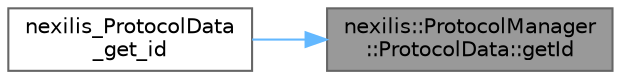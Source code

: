 digraph "nexilis::ProtocolManager::ProtocolData::getId"
{
 // LATEX_PDF_SIZE
  bgcolor="transparent";
  edge [fontname=Helvetica,fontsize=10,labelfontname=Helvetica,labelfontsize=10];
  node [fontname=Helvetica,fontsize=10,shape=box,height=0.2,width=0.4];
  rankdir="RL";
  Node1 [id="Node000001",label="nexilis::ProtocolManager\l::ProtocolData::getId",height=0.2,width=0.4,color="gray40", fillcolor="grey60", style="filled", fontcolor="black",tooltip="Get the id of the protocol."];
  Node1 -> Node2 [id="edge1_Node000001_Node000002",dir="back",color="steelblue1",style="solid",tooltip=" "];
  Node2 [id="Node000002",label="nexilis_ProtocolData\l_get_id",height=0.2,width=0.4,color="grey40", fillcolor="white", style="filled",URL="$d9/d37/protocol__manager__c_8cc.html#ad18d57fe6501ab16f5e673872cc23061",tooltip=" "];
}

